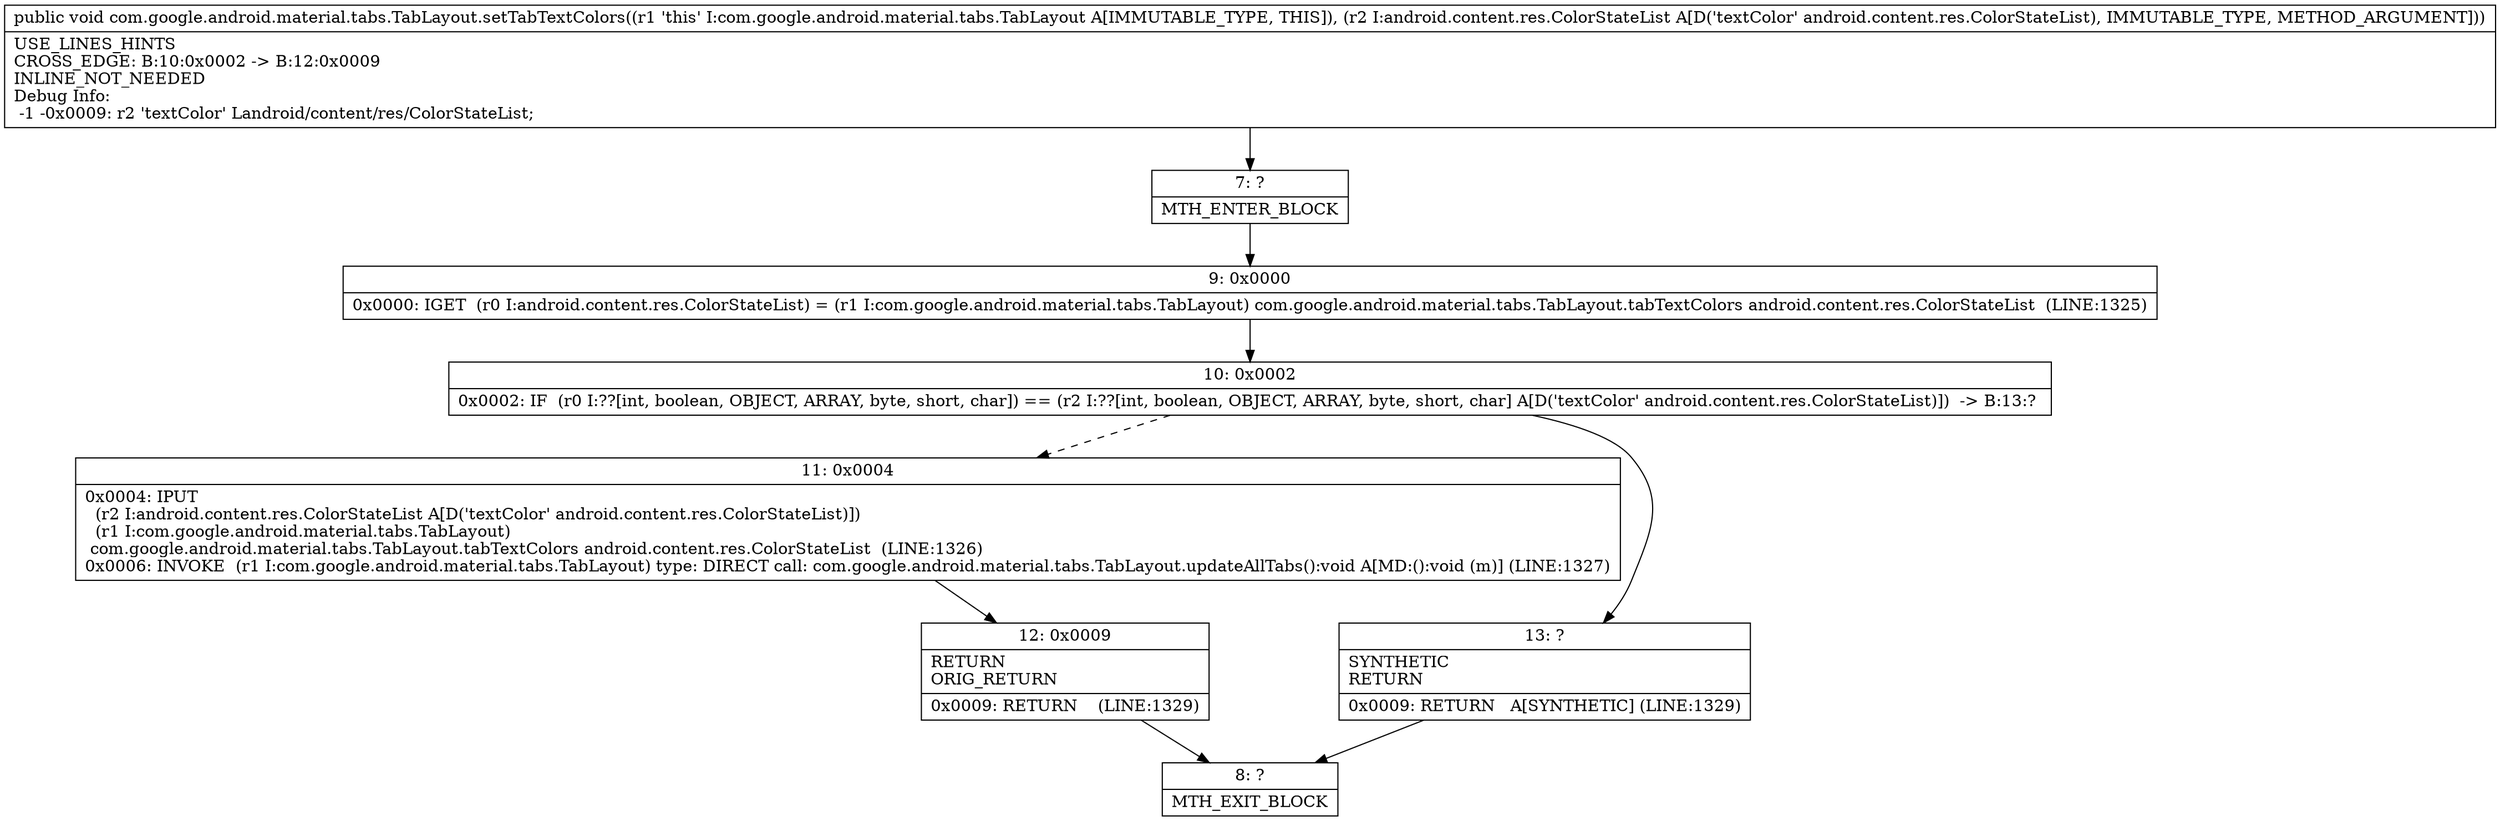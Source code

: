 digraph "CFG forcom.google.android.material.tabs.TabLayout.setTabTextColors(Landroid\/content\/res\/ColorStateList;)V" {
Node_7 [shape=record,label="{7\:\ ?|MTH_ENTER_BLOCK\l}"];
Node_9 [shape=record,label="{9\:\ 0x0000|0x0000: IGET  (r0 I:android.content.res.ColorStateList) = (r1 I:com.google.android.material.tabs.TabLayout) com.google.android.material.tabs.TabLayout.tabTextColors android.content.res.ColorStateList  (LINE:1325)\l}"];
Node_10 [shape=record,label="{10\:\ 0x0002|0x0002: IF  (r0 I:??[int, boolean, OBJECT, ARRAY, byte, short, char]) == (r2 I:??[int, boolean, OBJECT, ARRAY, byte, short, char] A[D('textColor' android.content.res.ColorStateList)])  \-\> B:13:? \l}"];
Node_11 [shape=record,label="{11\:\ 0x0004|0x0004: IPUT  \l  (r2 I:android.content.res.ColorStateList A[D('textColor' android.content.res.ColorStateList)])\l  (r1 I:com.google.android.material.tabs.TabLayout)\l com.google.android.material.tabs.TabLayout.tabTextColors android.content.res.ColorStateList  (LINE:1326)\l0x0006: INVOKE  (r1 I:com.google.android.material.tabs.TabLayout) type: DIRECT call: com.google.android.material.tabs.TabLayout.updateAllTabs():void A[MD:():void (m)] (LINE:1327)\l}"];
Node_12 [shape=record,label="{12\:\ 0x0009|RETURN\lORIG_RETURN\l|0x0009: RETURN    (LINE:1329)\l}"];
Node_8 [shape=record,label="{8\:\ ?|MTH_EXIT_BLOCK\l}"];
Node_13 [shape=record,label="{13\:\ ?|SYNTHETIC\lRETURN\l|0x0009: RETURN   A[SYNTHETIC] (LINE:1329)\l}"];
MethodNode[shape=record,label="{public void com.google.android.material.tabs.TabLayout.setTabTextColors((r1 'this' I:com.google.android.material.tabs.TabLayout A[IMMUTABLE_TYPE, THIS]), (r2 I:android.content.res.ColorStateList A[D('textColor' android.content.res.ColorStateList), IMMUTABLE_TYPE, METHOD_ARGUMENT]))  | USE_LINES_HINTS\lCROSS_EDGE: B:10:0x0002 \-\> B:12:0x0009\lINLINE_NOT_NEEDED\lDebug Info:\l  \-1 \-0x0009: r2 'textColor' Landroid\/content\/res\/ColorStateList;\l}"];
MethodNode -> Node_7;Node_7 -> Node_9;
Node_9 -> Node_10;
Node_10 -> Node_11[style=dashed];
Node_10 -> Node_13;
Node_11 -> Node_12;
Node_12 -> Node_8;
Node_13 -> Node_8;
}

